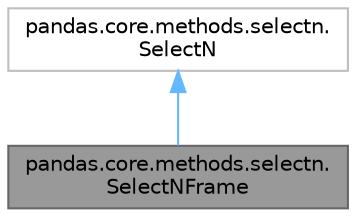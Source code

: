 digraph "pandas.core.methods.selectn.SelectNFrame"
{
 // LATEX_PDF_SIZE
  bgcolor="transparent";
  edge [fontname=Helvetica,fontsize=10,labelfontname=Helvetica,labelfontsize=10];
  node [fontname=Helvetica,fontsize=10,shape=box,height=0.2,width=0.4];
  Node1 [id="Node000001",label="pandas.core.methods.selectn.\lSelectNFrame",height=0.2,width=0.4,color="gray40", fillcolor="grey60", style="filled", fontcolor="black",tooltip=" "];
  Node2 -> Node1 [id="edge1_Node000001_Node000002",dir="back",color="steelblue1",style="solid",tooltip=" "];
  Node2 [id="Node000002",label="pandas.core.methods.selectn.\lSelectN",height=0.2,width=0.4,color="grey75", fillcolor="white", style="filled",URL="$da/df5/classpandas_1_1core_1_1methods_1_1selectn_1_1SelectN.html",tooltip=" "];
}
